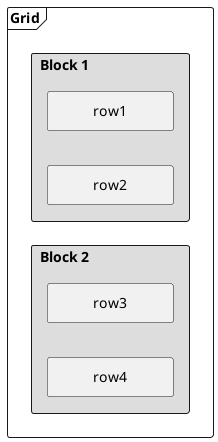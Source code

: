 @startuml
left to right direction
skinparam componentStyle rectangle

frame Grid {
    component Block1 as "Block 1                         " #DDDDDD {
        [          row1          ]
        [          row2          ]
    }

    component Block2 as "Block 2                         " #DDDDDD {
        [          row3          ]
        [          row4          ]
    }
}
@enduml